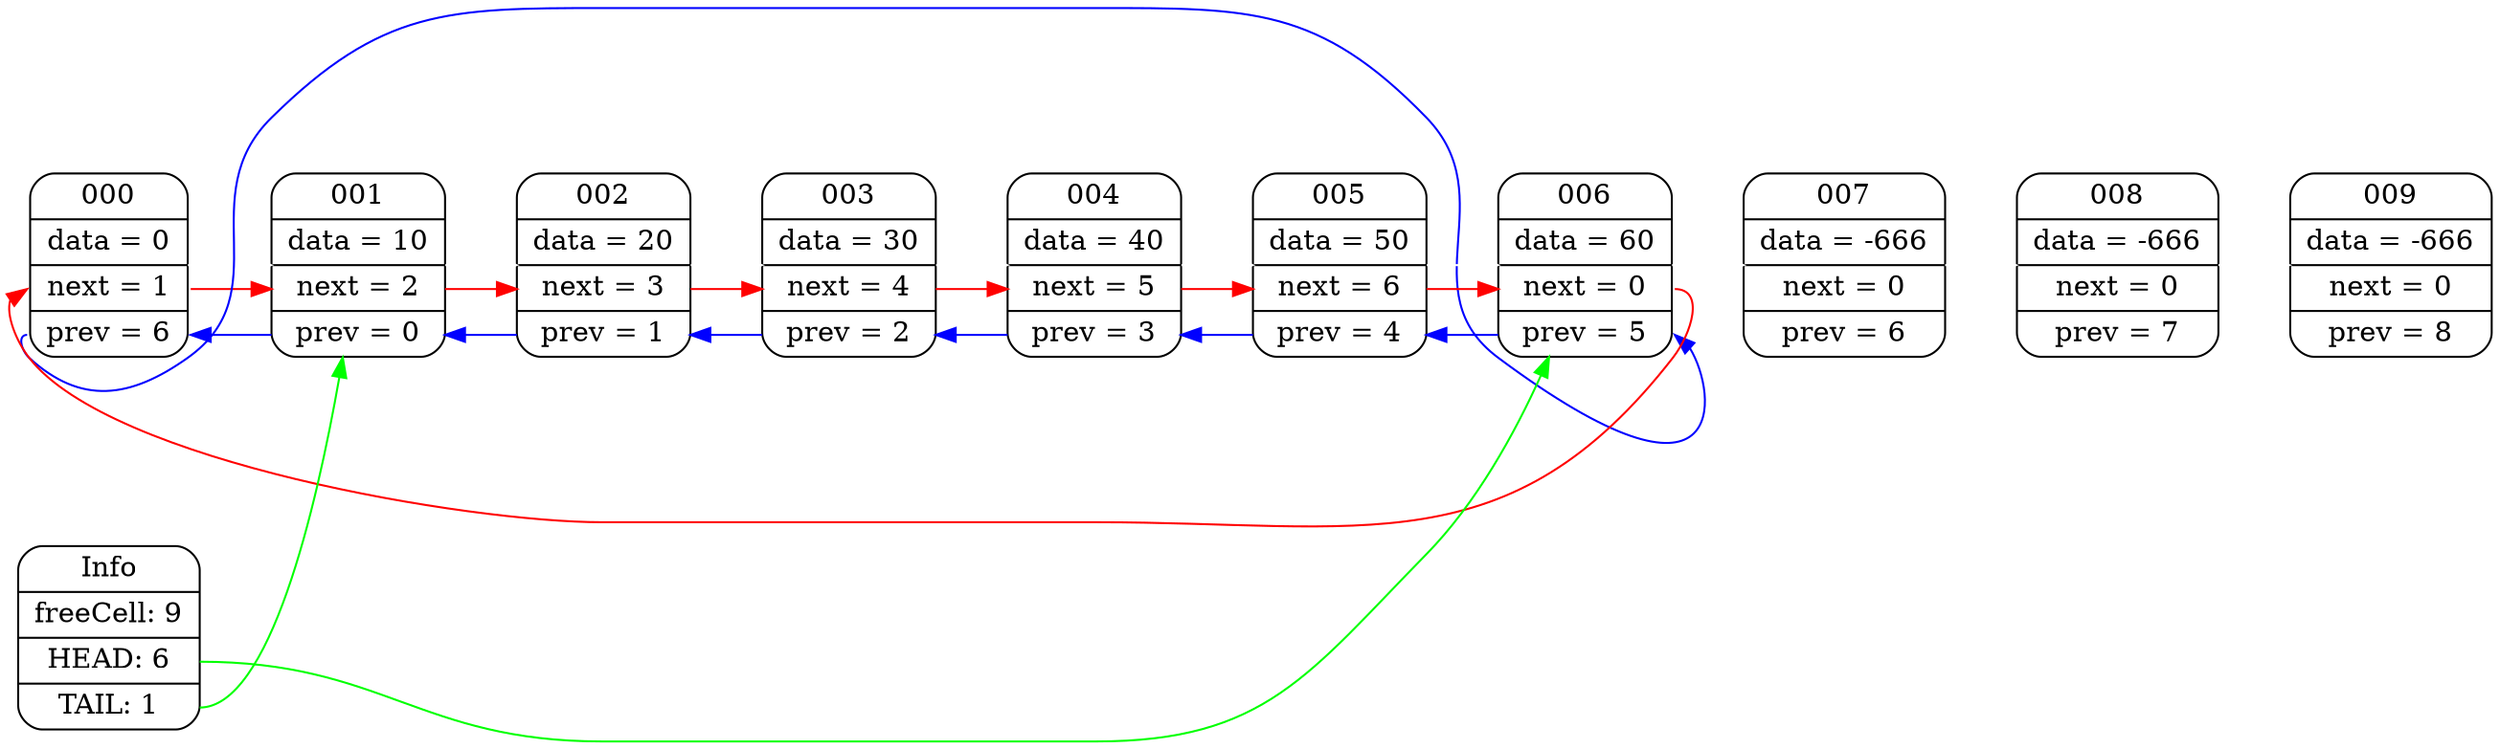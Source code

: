 digraph {
    rankdir=LR;
    overlap=false;
    splines=true;
    nodesep=0.75;
    ranksep=0.5;

    node000 [shape=Mrecord label= " 000 | data = 0 | <n0_n> next = 1 | <n0_p> prev = 6 " ];
    node001 [shape=Mrecord label= " 001 | data = 10 | <n1_n> next = 2 | <n1_p> prev = 0 " ];
    node002 [shape=Mrecord label= " 002 | data = 20 | <n2_n> next = 3 | <n2_p> prev = 1 " ];
    node003 [shape=Mrecord label= " 003 | data = 30 | <n3_n> next = 4 | <n3_p> prev = 2 " ];
    node004 [shape=Mrecord label= " 004 | data = 40 | <n4_n> next = 5 | <n4_p> prev = 3 " ];
    node005 [shape=Mrecord label= " 005 | data = 50 | <n5_n> next = 6 | <n5_p> prev = 4 " ];
    node006 [shape=Mrecord label= " 006 | data = 60 | <n6_n> next = 0 | <n6_p> prev = 5 " ];
    node007 [shape=Mrecord label= " 007 | data = -666 | <n7_n> next = 0 | <n7_p> prev = 6 " ];
    node008 [shape=Mrecord label= " 008 | data = -666 | <n8_n> next = 0 | <n8_p> prev = 7 " ];
    node009 [shape=Mrecord label= " 009 | data = -666 | <n9_n> next = 0 | <n9_p> prev = 8 " ];

    info [shape=Mrecord label= " Info | freeCell: 9 | <info_h> HEAD: 6 | <info_t> TAIL: 1 " ];
    info:<info_h> -> node006 [ color = green; ]
    info:<info_t> -> node001 [ color = green; ]

    node000 -> node001 [ weight = 10; color = white; ]
    node001 -> node002 [ weight = 10; color = white; ]
    node002 -> node003 [ weight = 10; color = white; ]
    node003 -> node004 [ weight = 10; color = white; ]
    node004 -> node005 [ weight = 10; color = white; ]
    node005 -> node006 [ weight = 10; color = white; ]
    node006 -> node007 [ weight = 10; color = white; ]
    node007 -> node008 [ weight = 10; color = white; ]
    node008 -> node009 [ weight = 10; color = white; ]

    edge[color=blue, minlen=2, constraint=false, tailclip=false, headclip=false, ltail=sw, lhead=se]
    node000:<n0_p>:w -> node006:<n6_p>:e [ltail=se, lhead=sw]
    node001:<n1_p>:w -> node000:<n0_p>:e [ltail=se, lhead=sw]
    node002:<n2_p>:w -> node001:<n1_p>:e [ltail=se, lhead=sw]
    node003:<n3_p>:w -> node002:<n2_p>:e [ltail=se, lhead=sw]
    node004:<n4_p>:w -> node003:<n3_p>:e [ltail=se, lhead=sw]
    node005:<n5_p>:w -> node004:<n4_p>:e [ltail=se, lhead=sw]
    node006:<n6_p>:w -> node005:<n5_p>:e [ltail=se, lhead=sw]

    edge[color=red, minlen=2, constraint=false, tailclip=false, headclip=false, ltail=ne, lhead=nw]
    node000:<n0_n>:e -> node001:<n1_n>:w [ltail=nw, lhead=ne]
    node001:<n1_n>:e -> node002:<n2_n>:w [ltail=nw, lhead=ne]
    node002:<n2_n>:e -> node003:<n3_n>:w [ltail=nw, lhead=ne]
    node003:<n3_n>:e -> node004:<n4_n>:w [ltail=nw, lhead=ne]
    node004:<n4_n>:e -> node005:<n5_n>:w [ltail=nw, lhead=ne]
    node005:<n5_n>:e -> node006:<n6_n>:w [ltail=nw, lhead=ne]
    node006:<n6_n>:e -> node000:<n0_n>:w [ltail=nw, lhead=ne]
}
